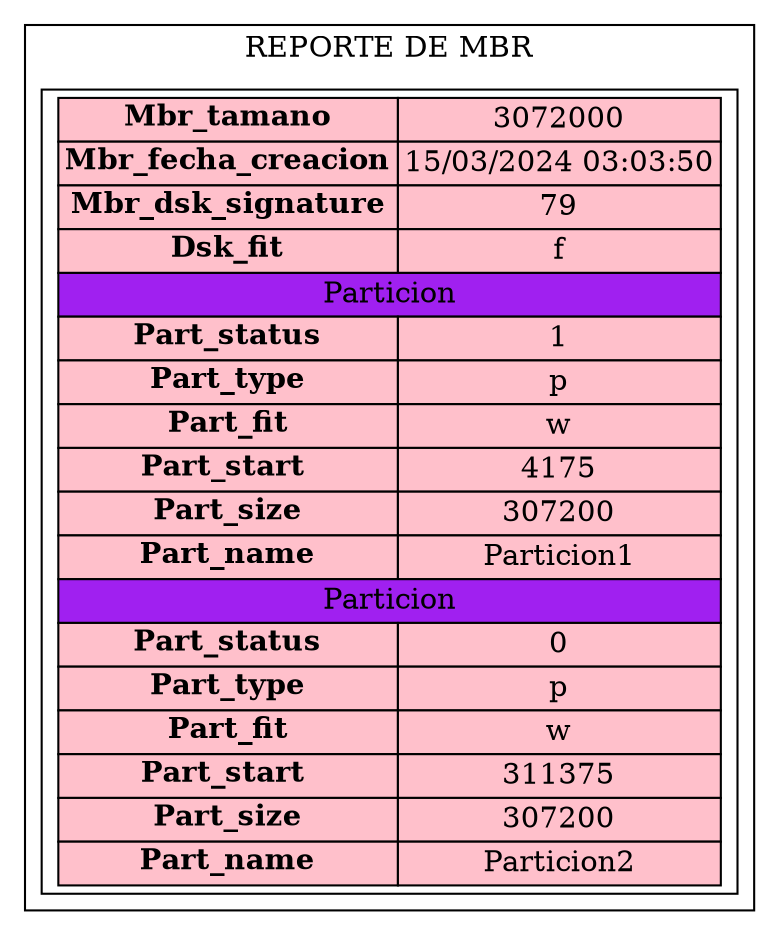 digraph G{
subgraph cluster{
label="REPORTE DE MBR"
tbl[shape=box,label=<
<table border='0' cellborder='1' cellspacing='0' width='300'  height='200' >
<tr> <td width='150' bgcolor="pink"><b>Mbr_tamano</b></td><td width='150' bgcolor="pink">3072000</td>  </tr>
<tr>  <td bgcolor="pink"><b>Mbr_fecha_creacion</b></td><td bgcolor="pink">15/03/2024 03:03:50</td>  </tr>
<tr>  <td bgcolor="pink"><b>Mbr_dsk_signature</b></td><td bgcolor="pink">79</td>  </tr>
<tr>  <td bgcolor="pink"><b>Dsk_fit</b></td><td bgcolor="pink">f</td>  </tr><tr><td colspan="2" bgcolor="purple">Particion</td></tr><tr>  <td bgcolor="pink"><b>Part_status</b></td><td bgcolor="pink">1</td>  </tr>
<tr>  <td bgcolor="pink"><b>Part_type</b></td><td bgcolor="pink">p</td>  </tr>
<tr>  <td bgcolor="pink"><b>Part_fit</b></td><td bgcolor="pink">w</td>  </tr>
<tr>  <td bgcolor="pink"><b>Part_start </b></td><td bgcolor="pink">4175</td>  </tr>
<tr>  <td bgcolor="pink"><b>Part_size</b></td><td bgcolor="pink">307200</td>  </tr>
<tr>  <td bgcolor="pink"><b>Part_name</b></td><td bgcolor="pink">Particion1</td>  </tr>
<tr><td colspan="2" bgcolor="purple">Particion</td></tr><tr>  <td bgcolor="pink"><b>Part_status</b></td><td bgcolor="pink">0</td>  </tr>
<tr>  <td bgcolor="pink"><b>Part_type</b></td><td bgcolor="pink">p</td>  </tr>
<tr>  <td bgcolor="pink"><b>Part_fit</b></td><td bgcolor="pink">w</td>  </tr>
<tr>  <td bgcolor="pink"><b>Part_start </b></td><td bgcolor="pink">311375</td>  </tr>
<tr>  <td bgcolor="pink"><b>Part_size</b></td><td bgcolor="pink">307200</td>  </tr>
<tr>  <td bgcolor="pink"><b>Part_name</b></td><td bgcolor="pink">Particion2</td>  </tr>
</table>
>];
}}
